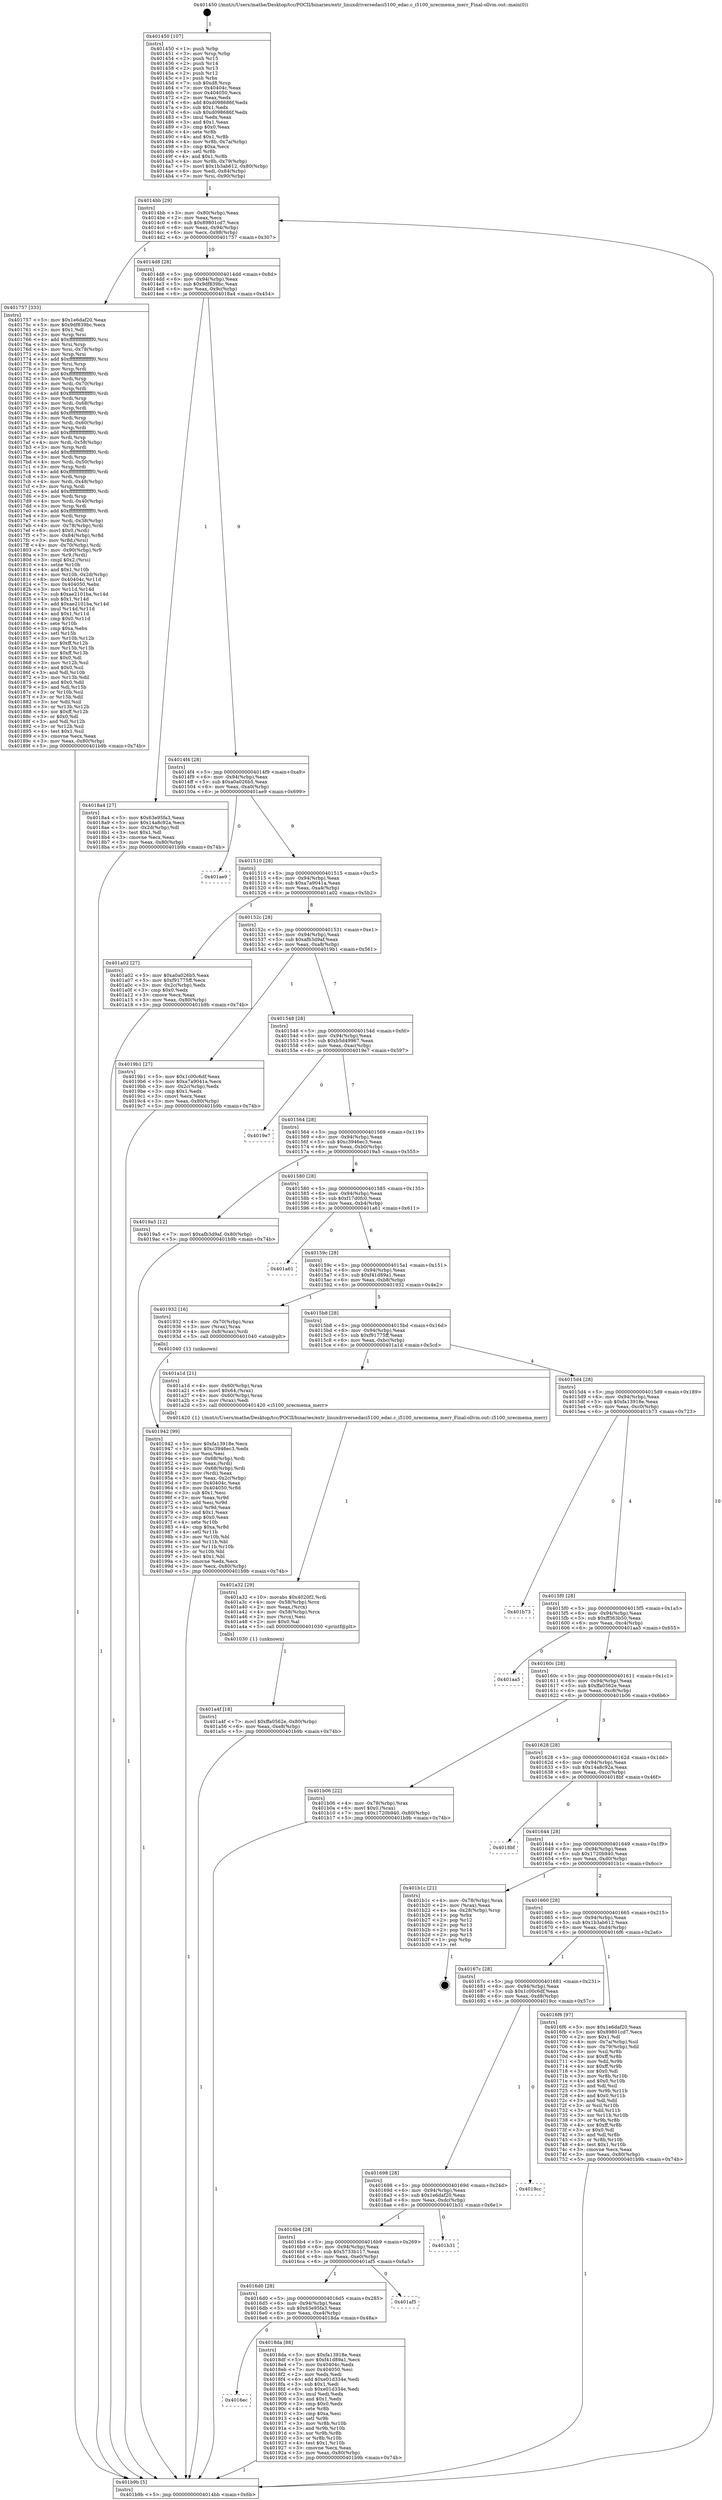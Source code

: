 digraph "0x401450" {
  label = "0x401450 (/mnt/c/Users/mathe/Desktop/tcc/POCII/binaries/extr_linuxdriversedaci5100_edac.c_i5100_nrecmema_merr_Final-ollvm.out::main(0))"
  labelloc = "t"
  node[shape=record]

  Entry [label="",width=0.3,height=0.3,shape=circle,fillcolor=black,style=filled]
  "0x4014bb" [label="{
     0x4014bb [29]\l
     | [instrs]\l
     &nbsp;&nbsp;0x4014bb \<+3\>: mov -0x80(%rbp),%eax\l
     &nbsp;&nbsp;0x4014be \<+2\>: mov %eax,%ecx\l
     &nbsp;&nbsp;0x4014c0 \<+6\>: sub $0x89801cd7,%ecx\l
     &nbsp;&nbsp;0x4014c6 \<+6\>: mov %eax,-0x94(%rbp)\l
     &nbsp;&nbsp;0x4014cc \<+6\>: mov %ecx,-0x98(%rbp)\l
     &nbsp;&nbsp;0x4014d2 \<+6\>: je 0000000000401757 \<main+0x307\>\l
  }"]
  "0x401757" [label="{
     0x401757 [333]\l
     | [instrs]\l
     &nbsp;&nbsp;0x401757 \<+5\>: mov $0x1e6daf20,%eax\l
     &nbsp;&nbsp;0x40175c \<+5\>: mov $0x9df839bc,%ecx\l
     &nbsp;&nbsp;0x401761 \<+2\>: mov $0x1,%dl\l
     &nbsp;&nbsp;0x401763 \<+3\>: mov %rsp,%rsi\l
     &nbsp;&nbsp;0x401766 \<+4\>: add $0xfffffffffffffff0,%rsi\l
     &nbsp;&nbsp;0x40176a \<+3\>: mov %rsi,%rsp\l
     &nbsp;&nbsp;0x40176d \<+4\>: mov %rsi,-0x78(%rbp)\l
     &nbsp;&nbsp;0x401771 \<+3\>: mov %rsp,%rsi\l
     &nbsp;&nbsp;0x401774 \<+4\>: add $0xfffffffffffffff0,%rsi\l
     &nbsp;&nbsp;0x401778 \<+3\>: mov %rsi,%rsp\l
     &nbsp;&nbsp;0x40177b \<+3\>: mov %rsp,%rdi\l
     &nbsp;&nbsp;0x40177e \<+4\>: add $0xfffffffffffffff0,%rdi\l
     &nbsp;&nbsp;0x401782 \<+3\>: mov %rdi,%rsp\l
     &nbsp;&nbsp;0x401785 \<+4\>: mov %rdi,-0x70(%rbp)\l
     &nbsp;&nbsp;0x401789 \<+3\>: mov %rsp,%rdi\l
     &nbsp;&nbsp;0x40178c \<+4\>: add $0xfffffffffffffff0,%rdi\l
     &nbsp;&nbsp;0x401790 \<+3\>: mov %rdi,%rsp\l
     &nbsp;&nbsp;0x401793 \<+4\>: mov %rdi,-0x68(%rbp)\l
     &nbsp;&nbsp;0x401797 \<+3\>: mov %rsp,%rdi\l
     &nbsp;&nbsp;0x40179a \<+4\>: add $0xfffffffffffffff0,%rdi\l
     &nbsp;&nbsp;0x40179e \<+3\>: mov %rdi,%rsp\l
     &nbsp;&nbsp;0x4017a1 \<+4\>: mov %rdi,-0x60(%rbp)\l
     &nbsp;&nbsp;0x4017a5 \<+3\>: mov %rsp,%rdi\l
     &nbsp;&nbsp;0x4017a8 \<+4\>: add $0xfffffffffffffff0,%rdi\l
     &nbsp;&nbsp;0x4017ac \<+3\>: mov %rdi,%rsp\l
     &nbsp;&nbsp;0x4017af \<+4\>: mov %rdi,-0x58(%rbp)\l
     &nbsp;&nbsp;0x4017b3 \<+3\>: mov %rsp,%rdi\l
     &nbsp;&nbsp;0x4017b6 \<+4\>: add $0xfffffffffffffff0,%rdi\l
     &nbsp;&nbsp;0x4017ba \<+3\>: mov %rdi,%rsp\l
     &nbsp;&nbsp;0x4017bd \<+4\>: mov %rdi,-0x50(%rbp)\l
     &nbsp;&nbsp;0x4017c1 \<+3\>: mov %rsp,%rdi\l
     &nbsp;&nbsp;0x4017c4 \<+4\>: add $0xfffffffffffffff0,%rdi\l
     &nbsp;&nbsp;0x4017c8 \<+3\>: mov %rdi,%rsp\l
     &nbsp;&nbsp;0x4017cb \<+4\>: mov %rdi,-0x48(%rbp)\l
     &nbsp;&nbsp;0x4017cf \<+3\>: mov %rsp,%rdi\l
     &nbsp;&nbsp;0x4017d2 \<+4\>: add $0xfffffffffffffff0,%rdi\l
     &nbsp;&nbsp;0x4017d6 \<+3\>: mov %rdi,%rsp\l
     &nbsp;&nbsp;0x4017d9 \<+4\>: mov %rdi,-0x40(%rbp)\l
     &nbsp;&nbsp;0x4017dd \<+3\>: mov %rsp,%rdi\l
     &nbsp;&nbsp;0x4017e0 \<+4\>: add $0xfffffffffffffff0,%rdi\l
     &nbsp;&nbsp;0x4017e4 \<+3\>: mov %rdi,%rsp\l
     &nbsp;&nbsp;0x4017e7 \<+4\>: mov %rdi,-0x38(%rbp)\l
     &nbsp;&nbsp;0x4017eb \<+4\>: mov -0x78(%rbp),%rdi\l
     &nbsp;&nbsp;0x4017ef \<+6\>: movl $0x0,(%rdi)\l
     &nbsp;&nbsp;0x4017f5 \<+7\>: mov -0x84(%rbp),%r8d\l
     &nbsp;&nbsp;0x4017fc \<+3\>: mov %r8d,(%rsi)\l
     &nbsp;&nbsp;0x4017ff \<+4\>: mov -0x70(%rbp),%rdi\l
     &nbsp;&nbsp;0x401803 \<+7\>: mov -0x90(%rbp),%r9\l
     &nbsp;&nbsp;0x40180a \<+3\>: mov %r9,(%rdi)\l
     &nbsp;&nbsp;0x40180d \<+3\>: cmpl $0x2,(%rsi)\l
     &nbsp;&nbsp;0x401810 \<+4\>: setne %r10b\l
     &nbsp;&nbsp;0x401814 \<+4\>: and $0x1,%r10b\l
     &nbsp;&nbsp;0x401818 \<+4\>: mov %r10b,-0x2d(%rbp)\l
     &nbsp;&nbsp;0x40181c \<+8\>: mov 0x40404c,%r11d\l
     &nbsp;&nbsp;0x401824 \<+7\>: mov 0x404050,%ebx\l
     &nbsp;&nbsp;0x40182b \<+3\>: mov %r11d,%r14d\l
     &nbsp;&nbsp;0x40182e \<+7\>: sub $0xae2101ba,%r14d\l
     &nbsp;&nbsp;0x401835 \<+4\>: sub $0x1,%r14d\l
     &nbsp;&nbsp;0x401839 \<+7\>: add $0xae2101ba,%r14d\l
     &nbsp;&nbsp;0x401840 \<+4\>: imul %r14d,%r11d\l
     &nbsp;&nbsp;0x401844 \<+4\>: and $0x1,%r11d\l
     &nbsp;&nbsp;0x401848 \<+4\>: cmp $0x0,%r11d\l
     &nbsp;&nbsp;0x40184c \<+4\>: sete %r10b\l
     &nbsp;&nbsp;0x401850 \<+3\>: cmp $0xa,%ebx\l
     &nbsp;&nbsp;0x401853 \<+4\>: setl %r15b\l
     &nbsp;&nbsp;0x401857 \<+3\>: mov %r10b,%r12b\l
     &nbsp;&nbsp;0x40185a \<+4\>: xor $0xff,%r12b\l
     &nbsp;&nbsp;0x40185e \<+3\>: mov %r15b,%r13b\l
     &nbsp;&nbsp;0x401861 \<+4\>: xor $0xff,%r13b\l
     &nbsp;&nbsp;0x401865 \<+3\>: xor $0x0,%dl\l
     &nbsp;&nbsp;0x401868 \<+3\>: mov %r12b,%sil\l
     &nbsp;&nbsp;0x40186b \<+4\>: and $0x0,%sil\l
     &nbsp;&nbsp;0x40186f \<+3\>: and %dl,%r10b\l
     &nbsp;&nbsp;0x401872 \<+3\>: mov %r13b,%dil\l
     &nbsp;&nbsp;0x401875 \<+4\>: and $0x0,%dil\l
     &nbsp;&nbsp;0x401879 \<+3\>: and %dl,%r15b\l
     &nbsp;&nbsp;0x40187c \<+3\>: or %r10b,%sil\l
     &nbsp;&nbsp;0x40187f \<+3\>: or %r15b,%dil\l
     &nbsp;&nbsp;0x401882 \<+3\>: xor %dil,%sil\l
     &nbsp;&nbsp;0x401885 \<+3\>: or %r13b,%r12b\l
     &nbsp;&nbsp;0x401888 \<+4\>: xor $0xff,%r12b\l
     &nbsp;&nbsp;0x40188c \<+3\>: or $0x0,%dl\l
     &nbsp;&nbsp;0x40188f \<+3\>: and %dl,%r12b\l
     &nbsp;&nbsp;0x401892 \<+3\>: or %r12b,%sil\l
     &nbsp;&nbsp;0x401895 \<+4\>: test $0x1,%sil\l
     &nbsp;&nbsp;0x401899 \<+3\>: cmovne %ecx,%eax\l
     &nbsp;&nbsp;0x40189c \<+3\>: mov %eax,-0x80(%rbp)\l
     &nbsp;&nbsp;0x40189f \<+5\>: jmp 0000000000401b9b \<main+0x74b\>\l
  }"]
  "0x4014d8" [label="{
     0x4014d8 [28]\l
     | [instrs]\l
     &nbsp;&nbsp;0x4014d8 \<+5\>: jmp 00000000004014dd \<main+0x8d\>\l
     &nbsp;&nbsp;0x4014dd \<+6\>: mov -0x94(%rbp),%eax\l
     &nbsp;&nbsp;0x4014e3 \<+5\>: sub $0x9df839bc,%eax\l
     &nbsp;&nbsp;0x4014e8 \<+6\>: mov %eax,-0x9c(%rbp)\l
     &nbsp;&nbsp;0x4014ee \<+6\>: je 00000000004018a4 \<main+0x454\>\l
  }"]
  Exit [label="",width=0.3,height=0.3,shape=circle,fillcolor=black,style=filled,peripheries=2]
  "0x4018a4" [label="{
     0x4018a4 [27]\l
     | [instrs]\l
     &nbsp;&nbsp;0x4018a4 \<+5\>: mov $0x63e95fa3,%eax\l
     &nbsp;&nbsp;0x4018a9 \<+5\>: mov $0x14a8c92a,%ecx\l
     &nbsp;&nbsp;0x4018ae \<+3\>: mov -0x2d(%rbp),%dl\l
     &nbsp;&nbsp;0x4018b1 \<+3\>: test $0x1,%dl\l
     &nbsp;&nbsp;0x4018b4 \<+3\>: cmovne %ecx,%eax\l
     &nbsp;&nbsp;0x4018b7 \<+3\>: mov %eax,-0x80(%rbp)\l
     &nbsp;&nbsp;0x4018ba \<+5\>: jmp 0000000000401b9b \<main+0x74b\>\l
  }"]
  "0x4014f4" [label="{
     0x4014f4 [28]\l
     | [instrs]\l
     &nbsp;&nbsp;0x4014f4 \<+5\>: jmp 00000000004014f9 \<main+0xa9\>\l
     &nbsp;&nbsp;0x4014f9 \<+6\>: mov -0x94(%rbp),%eax\l
     &nbsp;&nbsp;0x4014ff \<+5\>: sub $0xa0a026b5,%eax\l
     &nbsp;&nbsp;0x401504 \<+6\>: mov %eax,-0xa0(%rbp)\l
     &nbsp;&nbsp;0x40150a \<+6\>: je 0000000000401ae9 \<main+0x699\>\l
  }"]
  "0x401a4f" [label="{
     0x401a4f [18]\l
     | [instrs]\l
     &nbsp;&nbsp;0x401a4f \<+7\>: movl $0xffa0562e,-0x80(%rbp)\l
     &nbsp;&nbsp;0x401a56 \<+6\>: mov %eax,-0xe8(%rbp)\l
     &nbsp;&nbsp;0x401a5c \<+5\>: jmp 0000000000401b9b \<main+0x74b\>\l
  }"]
  "0x401ae9" [label="{
     0x401ae9\l
  }", style=dashed]
  "0x401510" [label="{
     0x401510 [28]\l
     | [instrs]\l
     &nbsp;&nbsp;0x401510 \<+5\>: jmp 0000000000401515 \<main+0xc5\>\l
     &nbsp;&nbsp;0x401515 \<+6\>: mov -0x94(%rbp),%eax\l
     &nbsp;&nbsp;0x40151b \<+5\>: sub $0xa7a9041a,%eax\l
     &nbsp;&nbsp;0x401520 \<+6\>: mov %eax,-0xa4(%rbp)\l
     &nbsp;&nbsp;0x401526 \<+6\>: je 0000000000401a02 \<main+0x5b2\>\l
  }"]
  "0x401a32" [label="{
     0x401a32 [29]\l
     | [instrs]\l
     &nbsp;&nbsp;0x401a32 \<+10\>: movabs $0x4020f2,%rdi\l
     &nbsp;&nbsp;0x401a3c \<+4\>: mov -0x58(%rbp),%rcx\l
     &nbsp;&nbsp;0x401a40 \<+2\>: mov %eax,(%rcx)\l
     &nbsp;&nbsp;0x401a42 \<+4\>: mov -0x58(%rbp),%rcx\l
     &nbsp;&nbsp;0x401a46 \<+2\>: mov (%rcx),%esi\l
     &nbsp;&nbsp;0x401a48 \<+2\>: mov $0x0,%al\l
     &nbsp;&nbsp;0x401a4a \<+5\>: call 0000000000401030 \<printf@plt\>\l
     | [calls]\l
     &nbsp;&nbsp;0x401030 \{1\} (unknown)\l
  }"]
  "0x401a02" [label="{
     0x401a02 [27]\l
     | [instrs]\l
     &nbsp;&nbsp;0x401a02 \<+5\>: mov $0xa0a026b5,%eax\l
     &nbsp;&nbsp;0x401a07 \<+5\>: mov $0xf91775ff,%ecx\l
     &nbsp;&nbsp;0x401a0c \<+3\>: mov -0x2c(%rbp),%edx\l
     &nbsp;&nbsp;0x401a0f \<+3\>: cmp $0x0,%edx\l
     &nbsp;&nbsp;0x401a12 \<+3\>: cmove %ecx,%eax\l
     &nbsp;&nbsp;0x401a15 \<+3\>: mov %eax,-0x80(%rbp)\l
     &nbsp;&nbsp;0x401a18 \<+5\>: jmp 0000000000401b9b \<main+0x74b\>\l
  }"]
  "0x40152c" [label="{
     0x40152c [28]\l
     | [instrs]\l
     &nbsp;&nbsp;0x40152c \<+5\>: jmp 0000000000401531 \<main+0xe1\>\l
     &nbsp;&nbsp;0x401531 \<+6\>: mov -0x94(%rbp),%eax\l
     &nbsp;&nbsp;0x401537 \<+5\>: sub $0xafb3d9af,%eax\l
     &nbsp;&nbsp;0x40153c \<+6\>: mov %eax,-0xa8(%rbp)\l
     &nbsp;&nbsp;0x401542 \<+6\>: je 00000000004019b1 \<main+0x561\>\l
  }"]
  "0x401942" [label="{
     0x401942 [99]\l
     | [instrs]\l
     &nbsp;&nbsp;0x401942 \<+5\>: mov $0xfa13918e,%ecx\l
     &nbsp;&nbsp;0x401947 \<+5\>: mov $0xc3946ec3,%edx\l
     &nbsp;&nbsp;0x40194c \<+2\>: xor %esi,%esi\l
     &nbsp;&nbsp;0x40194e \<+4\>: mov -0x68(%rbp),%rdi\l
     &nbsp;&nbsp;0x401952 \<+2\>: mov %eax,(%rdi)\l
     &nbsp;&nbsp;0x401954 \<+4\>: mov -0x68(%rbp),%rdi\l
     &nbsp;&nbsp;0x401958 \<+2\>: mov (%rdi),%eax\l
     &nbsp;&nbsp;0x40195a \<+3\>: mov %eax,-0x2c(%rbp)\l
     &nbsp;&nbsp;0x40195d \<+7\>: mov 0x40404c,%eax\l
     &nbsp;&nbsp;0x401964 \<+8\>: mov 0x404050,%r8d\l
     &nbsp;&nbsp;0x40196c \<+3\>: sub $0x1,%esi\l
     &nbsp;&nbsp;0x40196f \<+3\>: mov %eax,%r9d\l
     &nbsp;&nbsp;0x401972 \<+3\>: add %esi,%r9d\l
     &nbsp;&nbsp;0x401975 \<+4\>: imul %r9d,%eax\l
     &nbsp;&nbsp;0x401979 \<+3\>: and $0x1,%eax\l
     &nbsp;&nbsp;0x40197c \<+3\>: cmp $0x0,%eax\l
     &nbsp;&nbsp;0x40197f \<+4\>: sete %r10b\l
     &nbsp;&nbsp;0x401983 \<+4\>: cmp $0xa,%r8d\l
     &nbsp;&nbsp;0x401987 \<+4\>: setl %r11b\l
     &nbsp;&nbsp;0x40198b \<+3\>: mov %r10b,%bl\l
     &nbsp;&nbsp;0x40198e \<+3\>: and %r11b,%bl\l
     &nbsp;&nbsp;0x401991 \<+3\>: xor %r11b,%r10b\l
     &nbsp;&nbsp;0x401994 \<+3\>: or %r10b,%bl\l
     &nbsp;&nbsp;0x401997 \<+3\>: test $0x1,%bl\l
     &nbsp;&nbsp;0x40199a \<+3\>: cmovne %edx,%ecx\l
     &nbsp;&nbsp;0x40199d \<+3\>: mov %ecx,-0x80(%rbp)\l
     &nbsp;&nbsp;0x4019a0 \<+5\>: jmp 0000000000401b9b \<main+0x74b\>\l
  }"]
  "0x4019b1" [label="{
     0x4019b1 [27]\l
     | [instrs]\l
     &nbsp;&nbsp;0x4019b1 \<+5\>: mov $0x1c00c6df,%eax\l
     &nbsp;&nbsp;0x4019b6 \<+5\>: mov $0xa7a9041a,%ecx\l
     &nbsp;&nbsp;0x4019bb \<+3\>: mov -0x2c(%rbp),%edx\l
     &nbsp;&nbsp;0x4019be \<+3\>: cmp $0x1,%edx\l
     &nbsp;&nbsp;0x4019c1 \<+3\>: cmovl %ecx,%eax\l
     &nbsp;&nbsp;0x4019c4 \<+3\>: mov %eax,-0x80(%rbp)\l
     &nbsp;&nbsp;0x4019c7 \<+5\>: jmp 0000000000401b9b \<main+0x74b\>\l
  }"]
  "0x401548" [label="{
     0x401548 [28]\l
     | [instrs]\l
     &nbsp;&nbsp;0x401548 \<+5\>: jmp 000000000040154d \<main+0xfd\>\l
     &nbsp;&nbsp;0x40154d \<+6\>: mov -0x94(%rbp),%eax\l
     &nbsp;&nbsp;0x401553 \<+5\>: sub $0xb5d49967,%eax\l
     &nbsp;&nbsp;0x401558 \<+6\>: mov %eax,-0xac(%rbp)\l
     &nbsp;&nbsp;0x40155e \<+6\>: je 00000000004019e7 \<main+0x597\>\l
  }"]
  "0x4016ec" [label="{
     0x4016ec\l
  }", style=dashed]
  "0x4019e7" [label="{
     0x4019e7\l
  }", style=dashed]
  "0x401564" [label="{
     0x401564 [28]\l
     | [instrs]\l
     &nbsp;&nbsp;0x401564 \<+5\>: jmp 0000000000401569 \<main+0x119\>\l
     &nbsp;&nbsp;0x401569 \<+6\>: mov -0x94(%rbp),%eax\l
     &nbsp;&nbsp;0x40156f \<+5\>: sub $0xc3946ec3,%eax\l
     &nbsp;&nbsp;0x401574 \<+6\>: mov %eax,-0xb0(%rbp)\l
     &nbsp;&nbsp;0x40157a \<+6\>: je 00000000004019a5 \<main+0x555\>\l
  }"]
  "0x4018da" [label="{
     0x4018da [88]\l
     | [instrs]\l
     &nbsp;&nbsp;0x4018da \<+5\>: mov $0xfa13918e,%eax\l
     &nbsp;&nbsp;0x4018df \<+5\>: mov $0xf41d89a1,%ecx\l
     &nbsp;&nbsp;0x4018e4 \<+7\>: mov 0x40404c,%edx\l
     &nbsp;&nbsp;0x4018eb \<+7\>: mov 0x404050,%esi\l
     &nbsp;&nbsp;0x4018f2 \<+2\>: mov %edx,%edi\l
     &nbsp;&nbsp;0x4018f4 \<+6\>: add $0xe01d334e,%edi\l
     &nbsp;&nbsp;0x4018fa \<+3\>: sub $0x1,%edi\l
     &nbsp;&nbsp;0x4018fd \<+6\>: sub $0xe01d334e,%edi\l
     &nbsp;&nbsp;0x401903 \<+3\>: imul %edi,%edx\l
     &nbsp;&nbsp;0x401906 \<+3\>: and $0x1,%edx\l
     &nbsp;&nbsp;0x401909 \<+3\>: cmp $0x0,%edx\l
     &nbsp;&nbsp;0x40190c \<+4\>: sete %r8b\l
     &nbsp;&nbsp;0x401910 \<+3\>: cmp $0xa,%esi\l
     &nbsp;&nbsp;0x401913 \<+4\>: setl %r9b\l
     &nbsp;&nbsp;0x401917 \<+3\>: mov %r8b,%r10b\l
     &nbsp;&nbsp;0x40191a \<+3\>: and %r9b,%r10b\l
     &nbsp;&nbsp;0x40191d \<+3\>: xor %r9b,%r8b\l
     &nbsp;&nbsp;0x401920 \<+3\>: or %r8b,%r10b\l
     &nbsp;&nbsp;0x401923 \<+4\>: test $0x1,%r10b\l
     &nbsp;&nbsp;0x401927 \<+3\>: cmovne %ecx,%eax\l
     &nbsp;&nbsp;0x40192a \<+3\>: mov %eax,-0x80(%rbp)\l
     &nbsp;&nbsp;0x40192d \<+5\>: jmp 0000000000401b9b \<main+0x74b\>\l
  }"]
  "0x4019a5" [label="{
     0x4019a5 [12]\l
     | [instrs]\l
     &nbsp;&nbsp;0x4019a5 \<+7\>: movl $0xafb3d9af,-0x80(%rbp)\l
     &nbsp;&nbsp;0x4019ac \<+5\>: jmp 0000000000401b9b \<main+0x74b\>\l
  }"]
  "0x401580" [label="{
     0x401580 [28]\l
     | [instrs]\l
     &nbsp;&nbsp;0x401580 \<+5\>: jmp 0000000000401585 \<main+0x135\>\l
     &nbsp;&nbsp;0x401585 \<+6\>: mov -0x94(%rbp),%eax\l
     &nbsp;&nbsp;0x40158b \<+5\>: sub $0xf17d0fc0,%eax\l
     &nbsp;&nbsp;0x401590 \<+6\>: mov %eax,-0xb4(%rbp)\l
     &nbsp;&nbsp;0x401596 \<+6\>: je 0000000000401a61 \<main+0x611\>\l
  }"]
  "0x4016d0" [label="{
     0x4016d0 [28]\l
     | [instrs]\l
     &nbsp;&nbsp;0x4016d0 \<+5\>: jmp 00000000004016d5 \<main+0x285\>\l
     &nbsp;&nbsp;0x4016d5 \<+6\>: mov -0x94(%rbp),%eax\l
     &nbsp;&nbsp;0x4016db \<+5\>: sub $0x63e95fa3,%eax\l
     &nbsp;&nbsp;0x4016e0 \<+6\>: mov %eax,-0xe4(%rbp)\l
     &nbsp;&nbsp;0x4016e6 \<+6\>: je 00000000004018da \<main+0x48a\>\l
  }"]
  "0x401a61" [label="{
     0x401a61\l
  }", style=dashed]
  "0x40159c" [label="{
     0x40159c [28]\l
     | [instrs]\l
     &nbsp;&nbsp;0x40159c \<+5\>: jmp 00000000004015a1 \<main+0x151\>\l
     &nbsp;&nbsp;0x4015a1 \<+6\>: mov -0x94(%rbp),%eax\l
     &nbsp;&nbsp;0x4015a7 \<+5\>: sub $0xf41d89a1,%eax\l
     &nbsp;&nbsp;0x4015ac \<+6\>: mov %eax,-0xb8(%rbp)\l
     &nbsp;&nbsp;0x4015b2 \<+6\>: je 0000000000401932 \<main+0x4e2\>\l
  }"]
  "0x401af5" [label="{
     0x401af5\l
  }", style=dashed]
  "0x401932" [label="{
     0x401932 [16]\l
     | [instrs]\l
     &nbsp;&nbsp;0x401932 \<+4\>: mov -0x70(%rbp),%rax\l
     &nbsp;&nbsp;0x401936 \<+3\>: mov (%rax),%rax\l
     &nbsp;&nbsp;0x401939 \<+4\>: mov 0x8(%rax),%rdi\l
     &nbsp;&nbsp;0x40193d \<+5\>: call 0000000000401040 \<atoi@plt\>\l
     | [calls]\l
     &nbsp;&nbsp;0x401040 \{1\} (unknown)\l
  }"]
  "0x4015b8" [label="{
     0x4015b8 [28]\l
     | [instrs]\l
     &nbsp;&nbsp;0x4015b8 \<+5\>: jmp 00000000004015bd \<main+0x16d\>\l
     &nbsp;&nbsp;0x4015bd \<+6\>: mov -0x94(%rbp),%eax\l
     &nbsp;&nbsp;0x4015c3 \<+5\>: sub $0xf91775ff,%eax\l
     &nbsp;&nbsp;0x4015c8 \<+6\>: mov %eax,-0xbc(%rbp)\l
     &nbsp;&nbsp;0x4015ce \<+6\>: je 0000000000401a1d \<main+0x5cd\>\l
  }"]
  "0x4016b4" [label="{
     0x4016b4 [28]\l
     | [instrs]\l
     &nbsp;&nbsp;0x4016b4 \<+5\>: jmp 00000000004016b9 \<main+0x269\>\l
     &nbsp;&nbsp;0x4016b9 \<+6\>: mov -0x94(%rbp),%eax\l
     &nbsp;&nbsp;0x4016bf \<+5\>: sub $0x5733b117,%eax\l
     &nbsp;&nbsp;0x4016c4 \<+6\>: mov %eax,-0xe0(%rbp)\l
     &nbsp;&nbsp;0x4016ca \<+6\>: je 0000000000401af5 \<main+0x6a5\>\l
  }"]
  "0x401a1d" [label="{
     0x401a1d [21]\l
     | [instrs]\l
     &nbsp;&nbsp;0x401a1d \<+4\>: mov -0x60(%rbp),%rax\l
     &nbsp;&nbsp;0x401a21 \<+6\>: movl $0x64,(%rax)\l
     &nbsp;&nbsp;0x401a27 \<+4\>: mov -0x60(%rbp),%rax\l
     &nbsp;&nbsp;0x401a2b \<+2\>: mov (%rax),%edi\l
     &nbsp;&nbsp;0x401a2d \<+5\>: call 0000000000401420 \<i5100_nrecmema_merr\>\l
     | [calls]\l
     &nbsp;&nbsp;0x401420 \{1\} (/mnt/c/Users/mathe/Desktop/tcc/POCII/binaries/extr_linuxdriversedaci5100_edac.c_i5100_nrecmema_merr_Final-ollvm.out::i5100_nrecmema_merr)\l
  }"]
  "0x4015d4" [label="{
     0x4015d4 [28]\l
     | [instrs]\l
     &nbsp;&nbsp;0x4015d4 \<+5\>: jmp 00000000004015d9 \<main+0x189\>\l
     &nbsp;&nbsp;0x4015d9 \<+6\>: mov -0x94(%rbp),%eax\l
     &nbsp;&nbsp;0x4015df \<+5\>: sub $0xfa13918e,%eax\l
     &nbsp;&nbsp;0x4015e4 \<+6\>: mov %eax,-0xc0(%rbp)\l
     &nbsp;&nbsp;0x4015ea \<+6\>: je 0000000000401b73 \<main+0x723\>\l
  }"]
  "0x401b31" [label="{
     0x401b31\l
  }", style=dashed]
  "0x401b73" [label="{
     0x401b73\l
  }", style=dashed]
  "0x4015f0" [label="{
     0x4015f0 [28]\l
     | [instrs]\l
     &nbsp;&nbsp;0x4015f0 \<+5\>: jmp 00000000004015f5 \<main+0x1a5\>\l
     &nbsp;&nbsp;0x4015f5 \<+6\>: mov -0x94(%rbp),%eax\l
     &nbsp;&nbsp;0x4015fb \<+5\>: sub $0xff363b50,%eax\l
     &nbsp;&nbsp;0x401600 \<+6\>: mov %eax,-0xc4(%rbp)\l
     &nbsp;&nbsp;0x401606 \<+6\>: je 0000000000401aa5 \<main+0x655\>\l
  }"]
  "0x401698" [label="{
     0x401698 [28]\l
     | [instrs]\l
     &nbsp;&nbsp;0x401698 \<+5\>: jmp 000000000040169d \<main+0x24d\>\l
     &nbsp;&nbsp;0x40169d \<+6\>: mov -0x94(%rbp),%eax\l
     &nbsp;&nbsp;0x4016a3 \<+5\>: sub $0x1e6daf20,%eax\l
     &nbsp;&nbsp;0x4016a8 \<+6\>: mov %eax,-0xdc(%rbp)\l
     &nbsp;&nbsp;0x4016ae \<+6\>: je 0000000000401b31 \<main+0x6e1\>\l
  }"]
  "0x401aa5" [label="{
     0x401aa5\l
  }", style=dashed]
  "0x40160c" [label="{
     0x40160c [28]\l
     | [instrs]\l
     &nbsp;&nbsp;0x40160c \<+5\>: jmp 0000000000401611 \<main+0x1c1\>\l
     &nbsp;&nbsp;0x401611 \<+6\>: mov -0x94(%rbp),%eax\l
     &nbsp;&nbsp;0x401617 \<+5\>: sub $0xffa0562e,%eax\l
     &nbsp;&nbsp;0x40161c \<+6\>: mov %eax,-0xc8(%rbp)\l
     &nbsp;&nbsp;0x401622 \<+6\>: je 0000000000401b06 \<main+0x6b6\>\l
  }"]
  "0x4019cc" [label="{
     0x4019cc\l
  }", style=dashed]
  "0x401b06" [label="{
     0x401b06 [22]\l
     | [instrs]\l
     &nbsp;&nbsp;0x401b06 \<+4\>: mov -0x78(%rbp),%rax\l
     &nbsp;&nbsp;0x401b0a \<+6\>: movl $0x0,(%rax)\l
     &nbsp;&nbsp;0x401b10 \<+7\>: movl $0x1720b940,-0x80(%rbp)\l
     &nbsp;&nbsp;0x401b17 \<+5\>: jmp 0000000000401b9b \<main+0x74b\>\l
  }"]
  "0x401628" [label="{
     0x401628 [28]\l
     | [instrs]\l
     &nbsp;&nbsp;0x401628 \<+5\>: jmp 000000000040162d \<main+0x1dd\>\l
     &nbsp;&nbsp;0x40162d \<+6\>: mov -0x94(%rbp),%eax\l
     &nbsp;&nbsp;0x401633 \<+5\>: sub $0x14a8c92a,%eax\l
     &nbsp;&nbsp;0x401638 \<+6\>: mov %eax,-0xcc(%rbp)\l
     &nbsp;&nbsp;0x40163e \<+6\>: je 00000000004018bf \<main+0x46f\>\l
  }"]
  "0x401450" [label="{
     0x401450 [107]\l
     | [instrs]\l
     &nbsp;&nbsp;0x401450 \<+1\>: push %rbp\l
     &nbsp;&nbsp;0x401451 \<+3\>: mov %rsp,%rbp\l
     &nbsp;&nbsp;0x401454 \<+2\>: push %r15\l
     &nbsp;&nbsp;0x401456 \<+2\>: push %r14\l
     &nbsp;&nbsp;0x401458 \<+2\>: push %r13\l
     &nbsp;&nbsp;0x40145a \<+2\>: push %r12\l
     &nbsp;&nbsp;0x40145c \<+1\>: push %rbx\l
     &nbsp;&nbsp;0x40145d \<+7\>: sub $0xd8,%rsp\l
     &nbsp;&nbsp;0x401464 \<+7\>: mov 0x40404c,%eax\l
     &nbsp;&nbsp;0x40146b \<+7\>: mov 0x404050,%ecx\l
     &nbsp;&nbsp;0x401472 \<+2\>: mov %eax,%edx\l
     &nbsp;&nbsp;0x401474 \<+6\>: add $0xd098686f,%edx\l
     &nbsp;&nbsp;0x40147a \<+3\>: sub $0x1,%edx\l
     &nbsp;&nbsp;0x40147d \<+6\>: sub $0xd098686f,%edx\l
     &nbsp;&nbsp;0x401483 \<+3\>: imul %edx,%eax\l
     &nbsp;&nbsp;0x401486 \<+3\>: and $0x1,%eax\l
     &nbsp;&nbsp;0x401489 \<+3\>: cmp $0x0,%eax\l
     &nbsp;&nbsp;0x40148c \<+4\>: sete %r8b\l
     &nbsp;&nbsp;0x401490 \<+4\>: and $0x1,%r8b\l
     &nbsp;&nbsp;0x401494 \<+4\>: mov %r8b,-0x7a(%rbp)\l
     &nbsp;&nbsp;0x401498 \<+3\>: cmp $0xa,%ecx\l
     &nbsp;&nbsp;0x40149b \<+4\>: setl %r8b\l
     &nbsp;&nbsp;0x40149f \<+4\>: and $0x1,%r8b\l
     &nbsp;&nbsp;0x4014a3 \<+4\>: mov %r8b,-0x79(%rbp)\l
     &nbsp;&nbsp;0x4014a7 \<+7\>: movl $0x1b3ab612,-0x80(%rbp)\l
     &nbsp;&nbsp;0x4014ae \<+6\>: mov %edi,-0x84(%rbp)\l
     &nbsp;&nbsp;0x4014b4 \<+7\>: mov %rsi,-0x90(%rbp)\l
  }"]
  "0x4018bf" [label="{
     0x4018bf\l
  }", style=dashed]
  "0x401644" [label="{
     0x401644 [28]\l
     | [instrs]\l
     &nbsp;&nbsp;0x401644 \<+5\>: jmp 0000000000401649 \<main+0x1f9\>\l
     &nbsp;&nbsp;0x401649 \<+6\>: mov -0x94(%rbp),%eax\l
     &nbsp;&nbsp;0x40164f \<+5\>: sub $0x1720b940,%eax\l
     &nbsp;&nbsp;0x401654 \<+6\>: mov %eax,-0xd0(%rbp)\l
     &nbsp;&nbsp;0x40165a \<+6\>: je 0000000000401b1c \<main+0x6cc\>\l
  }"]
  "0x401b9b" [label="{
     0x401b9b [5]\l
     | [instrs]\l
     &nbsp;&nbsp;0x401b9b \<+5\>: jmp 00000000004014bb \<main+0x6b\>\l
  }"]
  "0x401b1c" [label="{
     0x401b1c [21]\l
     | [instrs]\l
     &nbsp;&nbsp;0x401b1c \<+4\>: mov -0x78(%rbp),%rax\l
     &nbsp;&nbsp;0x401b20 \<+2\>: mov (%rax),%eax\l
     &nbsp;&nbsp;0x401b22 \<+4\>: lea -0x28(%rbp),%rsp\l
     &nbsp;&nbsp;0x401b26 \<+1\>: pop %rbx\l
     &nbsp;&nbsp;0x401b27 \<+2\>: pop %r12\l
     &nbsp;&nbsp;0x401b29 \<+2\>: pop %r13\l
     &nbsp;&nbsp;0x401b2b \<+2\>: pop %r14\l
     &nbsp;&nbsp;0x401b2d \<+2\>: pop %r15\l
     &nbsp;&nbsp;0x401b2f \<+1\>: pop %rbp\l
     &nbsp;&nbsp;0x401b30 \<+1\>: ret\l
  }"]
  "0x401660" [label="{
     0x401660 [28]\l
     | [instrs]\l
     &nbsp;&nbsp;0x401660 \<+5\>: jmp 0000000000401665 \<main+0x215\>\l
     &nbsp;&nbsp;0x401665 \<+6\>: mov -0x94(%rbp),%eax\l
     &nbsp;&nbsp;0x40166b \<+5\>: sub $0x1b3ab612,%eax\l
     &nbsp;&nbsp;0x401670 \<+6\>: mov %eax,-0xd4(%rbp)\l
     &nbsp;&nbsp;0x401676 \<+6\>: je 00000000004016f6 \<main+0x2a6\>\l
  }"]
  "0x40167c" [label="{
     0x40167c [28]\l
     | [instrs]\l
     &nbsp;&nbsp;0x40167c \<+5\>: jmp 0000000000401681 \<main+0x231\>\l
     &nbsp;&nbsp;0x401681 \<+6\>: mov -0x94(%rbp),%eax\l
     &nbsp;&nbsp;0x401687 \<+5\>: sub $0x1c00c6df,%eax\l
     &nbsp;&nbsp;0x40168c \<+6\>: mov %eax,-0xd8(%rbp)\l
     &nbsp;&nbsp;0x401692 \<+6\>: je 00000000004019cc \<main+0x57c\>\l
  }"]
  "0x4016f6" [label="{
     0x4016f6 [97]\l
     | [instrs]\l
     &nbsp;&nbsp;0x4016f6 \<+5\>: mov $0x1e6daf20,%eax\l
     &nbsp;&nbsp;0x4016fb \<+5\>: mov $0x89801cd7,%ecx\l
     &nbsp;&nbsp;0x401700 \<+2\>: mov $0x1,%dl\l
     &nbsp;&nbsp;0x401702 \<+4\>: mov -0x7a(%rbp),%sil\l
     &nbsp;&nbsp;0x401706 \<+4\>: mov -0x79(%rbp),%dil\l
     &nbsp;&nbsp;0x40170a \<+3\>: mov %sil,%r8b\l
     &nbsp;&nbsp;0x40170d \<+4\>: xor $0xff,%r8b\l
     &nbsp;&nbsp;0x401711 \<+3\>: mov %dil,%r9b\l
     &nbsp;&nbsp;0x401714 \<+4\>: xor $0xff,%r9b\l
     &nbsp;&nbsp;0x401718 \<+3\>: xor $0x0,%dl\l
     &nbsp;&nbsp;0x40171b \<+3\>: mov %r8b,%r10b\l
     &nbsp;&nbsp;0x40171e \<+4\>: and $0x0,%r10b\l
     &nbsp;&nbsp;0x401722 \<+3\>: and %dl,%sil\l
     &nbsp;&nbsp;0x401725 \<+3\>: mov %r9b,%r11b\l
     &nbsp;&nbsp;0x401728 \<+4\>: and $0x0,%r11b\l
     &nbsp;&nbsp;0x40172c \<+3\>: and %dl,%dil\l
     &nbsp;&nbsp;0x40172f \<+3\>: or %sil,%r10b\l
     &nbsp;&nbsp;0x401732 \<+3\>: or %dil,%r11b\l
     &nbsp;&nbsp;0x401735 \<+3\>: xor %r11b,%r10b\l
     &nbsp;&nbsp;0x401738 \<+3\>: or %r9b,%r8b\l
     &nbsp;&nbsp;0x40173b \<+4\>: xor $0xff,%r8b\l
     &nbsp;&nbsp;0x40173f \<+3\>: or $0x0,%dl\l
     &nbsp;&nbsp;0x401742 \<+3\>: and %dl,%r8b\l
     &nbsp;&nbsp;0x401745 \<+3\>: or %r8b,%r10b\l
     &nbsp;&nbsp;0x401748 \<+4\>: test $0x1,%r10b\l
     &nbsp;&nbsp;0x40174c \<+3\>: cmovne %ecx,%eax\l
     &nbsp;&nbsp;0x40174f \<+3\>: mov %eax,-0x80(%rbp)\l
     &nbsp;&nbsp;0x401752 \<+5\>: jmp 0000000000401b9b \<main+0x74b\>\l
  }"]
  Entry -> "0x401450" [label=" 1"]
  "0x4014bb" -> "0x401757" [label=" 1"]
  "0x4014bb" -> "0x4014d8" [label=" 10"]
  "0x401b1c" -> Exit [label=" 1"]
  "0x4014d8" -> "0x4018a4" [label=" 1"]
  "0x4014d8" -> "0x4014f4" [label=" 9"]
  "0x401b06" -> "0x401b9b" [label=" 1"]
  "0x4014f4" -> "0x401ae9" [label=" 0"]
  "0x4014f4" -> "0x401510" [label=" 9"]
  "0x401a4f" -> "0x401b9b" [label=" 1"]
  "0x401510" -> "0x401a02" [label=" 1"]
  "0x401510" -> "0x40152c" [label=" 8"]
  "0x401a32" -> "0x401a4f" [label=" 1"]
  "0x40152c" -> "0x4019b1" [label=" 1"]
  "0x40152c" -> "0x401548" [label=" 7"]
  "0x401a1d" -> "0x401a32" [label=" 1"]
  "0x401548" -> "0x4019e7" [label=" 0"]
  "0x401548" -> "0x401564" [label=" 7"]
  "0x401a02" -> "0x401b9b" [label=" 1"]
  "0x401564" -> "0x4019a5" [label=" 1"]
  "0x401564" -> "0x401580" [label=" 6"]
  "0x4019b1" -> "0x401b9b" [label=" 1"]
  "0x401580" -> "0x401a61" [label=" 0"]
  "0x401580" -> "0x40159c" [label=" 6"]
  "0x401942" -> "0x401b9b" [label=" 1"]
  "0x40159c" -> "0x401932" [label=" 1"]
  "0x40159c" -> "0x4015b8" [label=" 5"]
  "0x401932" -> "0x401942" [label=" 1"]
  "0x4015b8" -> "0x401a1d" [label=" 1"]
  "0x4015b8" -> "0x4015d4" [label=" 4"]
  "0x4016d0" -> "0x4016ec" [label=" 0"]
  "0x4015d4" -> "0x401b73" [label=" 0"]
  "0x4015d4" -> "0x4015f0" [label=" 4"]
  "0x4016d0" -> "0x4018da" [label=" 1"]
  "0x4015f0" -> "0x401aa5" [label=" 0"]
  "0x4015f0" -> "0x40160c" [label=" 4"]
  "0x4016b4" -> "0x4016d0" [label=" 1"]
  "0x40160c" -> "0x401b06" [label=" 1"]
  "0x40160c" -> "0x401628" [label=" 3"]
  "0x4016b4" -> "0x401af5" [label=" 0"]
  "0x401628" -> "0x4018bf" [label=" 0"]
  "0x401628" -> "0x401644" [label=" 3"]
  "0x401698" -> "0x401b31" [label=" 0"]
  "0x401644" -> "0x401b1c" [label=" 1"]
  "0x401644" -> "0x401660" [label=" 2"]
  "0x4019a5" -> "0x401b9b" [label=" 1"]
  "0x401660" -> "0x4016f6" [label=" 1"]
  "0x401660" -> "0x40167c" [label=" 1"]
  "0x4016f6" -> "0x401b9b" [label=" 1"]
  "0x401450" -> "0x4014bb" [label=" 1"]
  "0x401b9b" -> "0x4014bb" [label=" 10"]
  "0x401698" -> "0x4016b4" [label=" 1"]
  "0x401757" -> "0x401b9b" [label=" 1"]
  "0x4018a4" -> "0x401b9b" [label=" 1"]
  "0x4018da" -> "0x401b9b" [label=" 1"]
  "0x40167c" -> "0x4019cc" [label=" 0"]
  "0x40167c" -> "0x401698" [label=" 1"]
}
